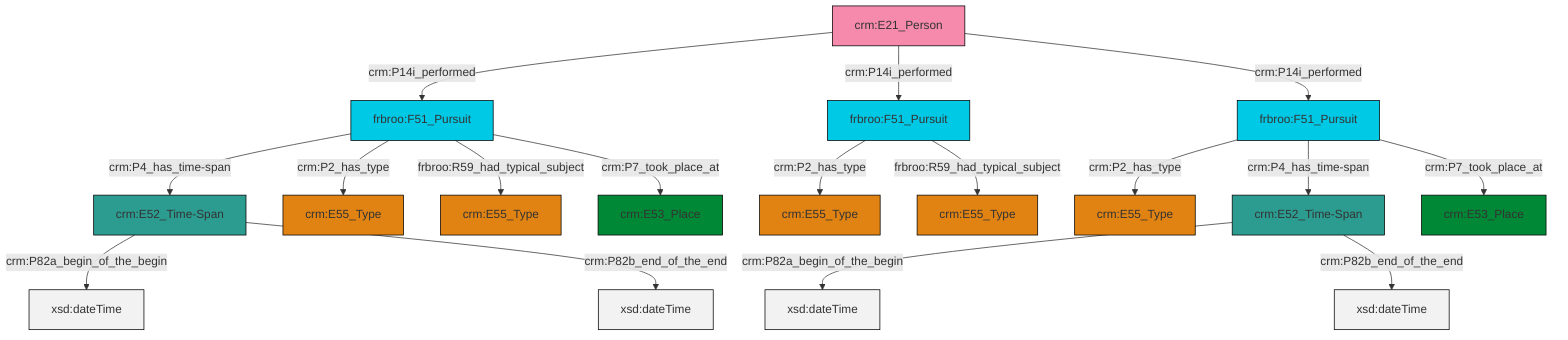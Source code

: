graph TD
classDef Literal fill:#f2f2f2,stroke:#000000;
classDef CRM_Entity fill:#FFFFFF,stroke:#000000;
classDef Temporal_Entity fill:#00C9E6, stroke:#000000;
classDef Type fill:#E18312, stroke:#000000;
classDef Time-Span fill:#2C9C91, stroke:#000000;
classDef Appellation fill:#FFEB7F, stroke:#000000;
classDef Place fill:#008836, stroke:#000000;
classDef Persistent_Item fill:#B266B2, stroke:#000000;
classDef Conceptual_Object fill:#FFD700, stroke:#000000;
classDef Physical_Thing fill:#D2B48C, stroke:#000000;
classDef Actor fill:#f58aad, stroke:#000000;
classDef PC_Classes fill:#4ce600, stroke:#000000;
classDef Multi fill:#cccccc,stroke:#000000;

4["frbroo:F51_Pursuit"]:::Temporal_Entity -->|crm:P2_has_type| 5["crm:E55_Type"]:::Type
8["crm:E52_Time-Span"]:::Time-Span -->|crm:P82a_begin_of_the_begin| 9[xsd:dateTime]:::Literal
8["crm:E52_Time-Span"]:::Time-Span -->|crm:P82b_end_of_the_end| 10[xsd:dateTime]:::Literal
4["frbroo:F51_Pursuit"]:::Temporal_Entity -->|crm:P4_has_time-span| 8["crm:E52_Time-Span"]:::Time-Span
4["frbroo:F51_Pursuit"]:::Temporal_Entity -->|crm:P7_took_place_at| 12["crm:E53_Place"]:::Place
16["frbroo:F51_Pursuit"]:::Temporal_Entity -->|crm:P4_has_time-span| 20["crm:E52_Time-Span"]:::Time-Span
18["crm:E21_Person"]:::Actor -->|crm:P14i_performed| 16["frbroo:F51_Pursuit"]:::Temporal_Entity
20["crm:E52_Time-Span"]:::Time-Span -->|crm:P82a_begin_of_the_begin| 24[xsd:dateTime]:::Literal
16["frbroo:F51_Pursuit"]:::Temporal_Entity -->|crm:P2_has_type| 0["crm:E55_Type"]:::Type
20["crm:E52_Time-Span"]:::Time-Span -->|crm:P82b_end_of_the_end| 29[xsd:dateTime]:::Literal
16["frbroo:F51_Pursuit"]:::Temporal_Entity -->|frbroo:R59_had_typical_subject| 30["crm:E55_Type"]:::Type
25["frbroo:F51_Pursuit"]:::Temporal_Entity -->|crm:P2_has_type| 14["crm:E55_Type"]:::Type
18["crm:E21_Person"]:::Actor -->|crm:P14i_performed| 25["frbroo:F51_Pursuit"]:::Temporal_Entity
18["crm:E21_Person"]:::Actor -->|crm:P14i_performed| 4["frbroo:F51_Pursuit"]:::Temporal_Entity
25["frbroo:F51_Pursuit"]:::Temporal_Entity -->|frbroo:R59_had_typical_subject| 2["crm:E55_Type"]:::Type
16["frbroo:F51_Pursuit"]:::Temporal_Entity -->|crm:P7_took_place_at| 6["crm:E53_Place"]:::Place